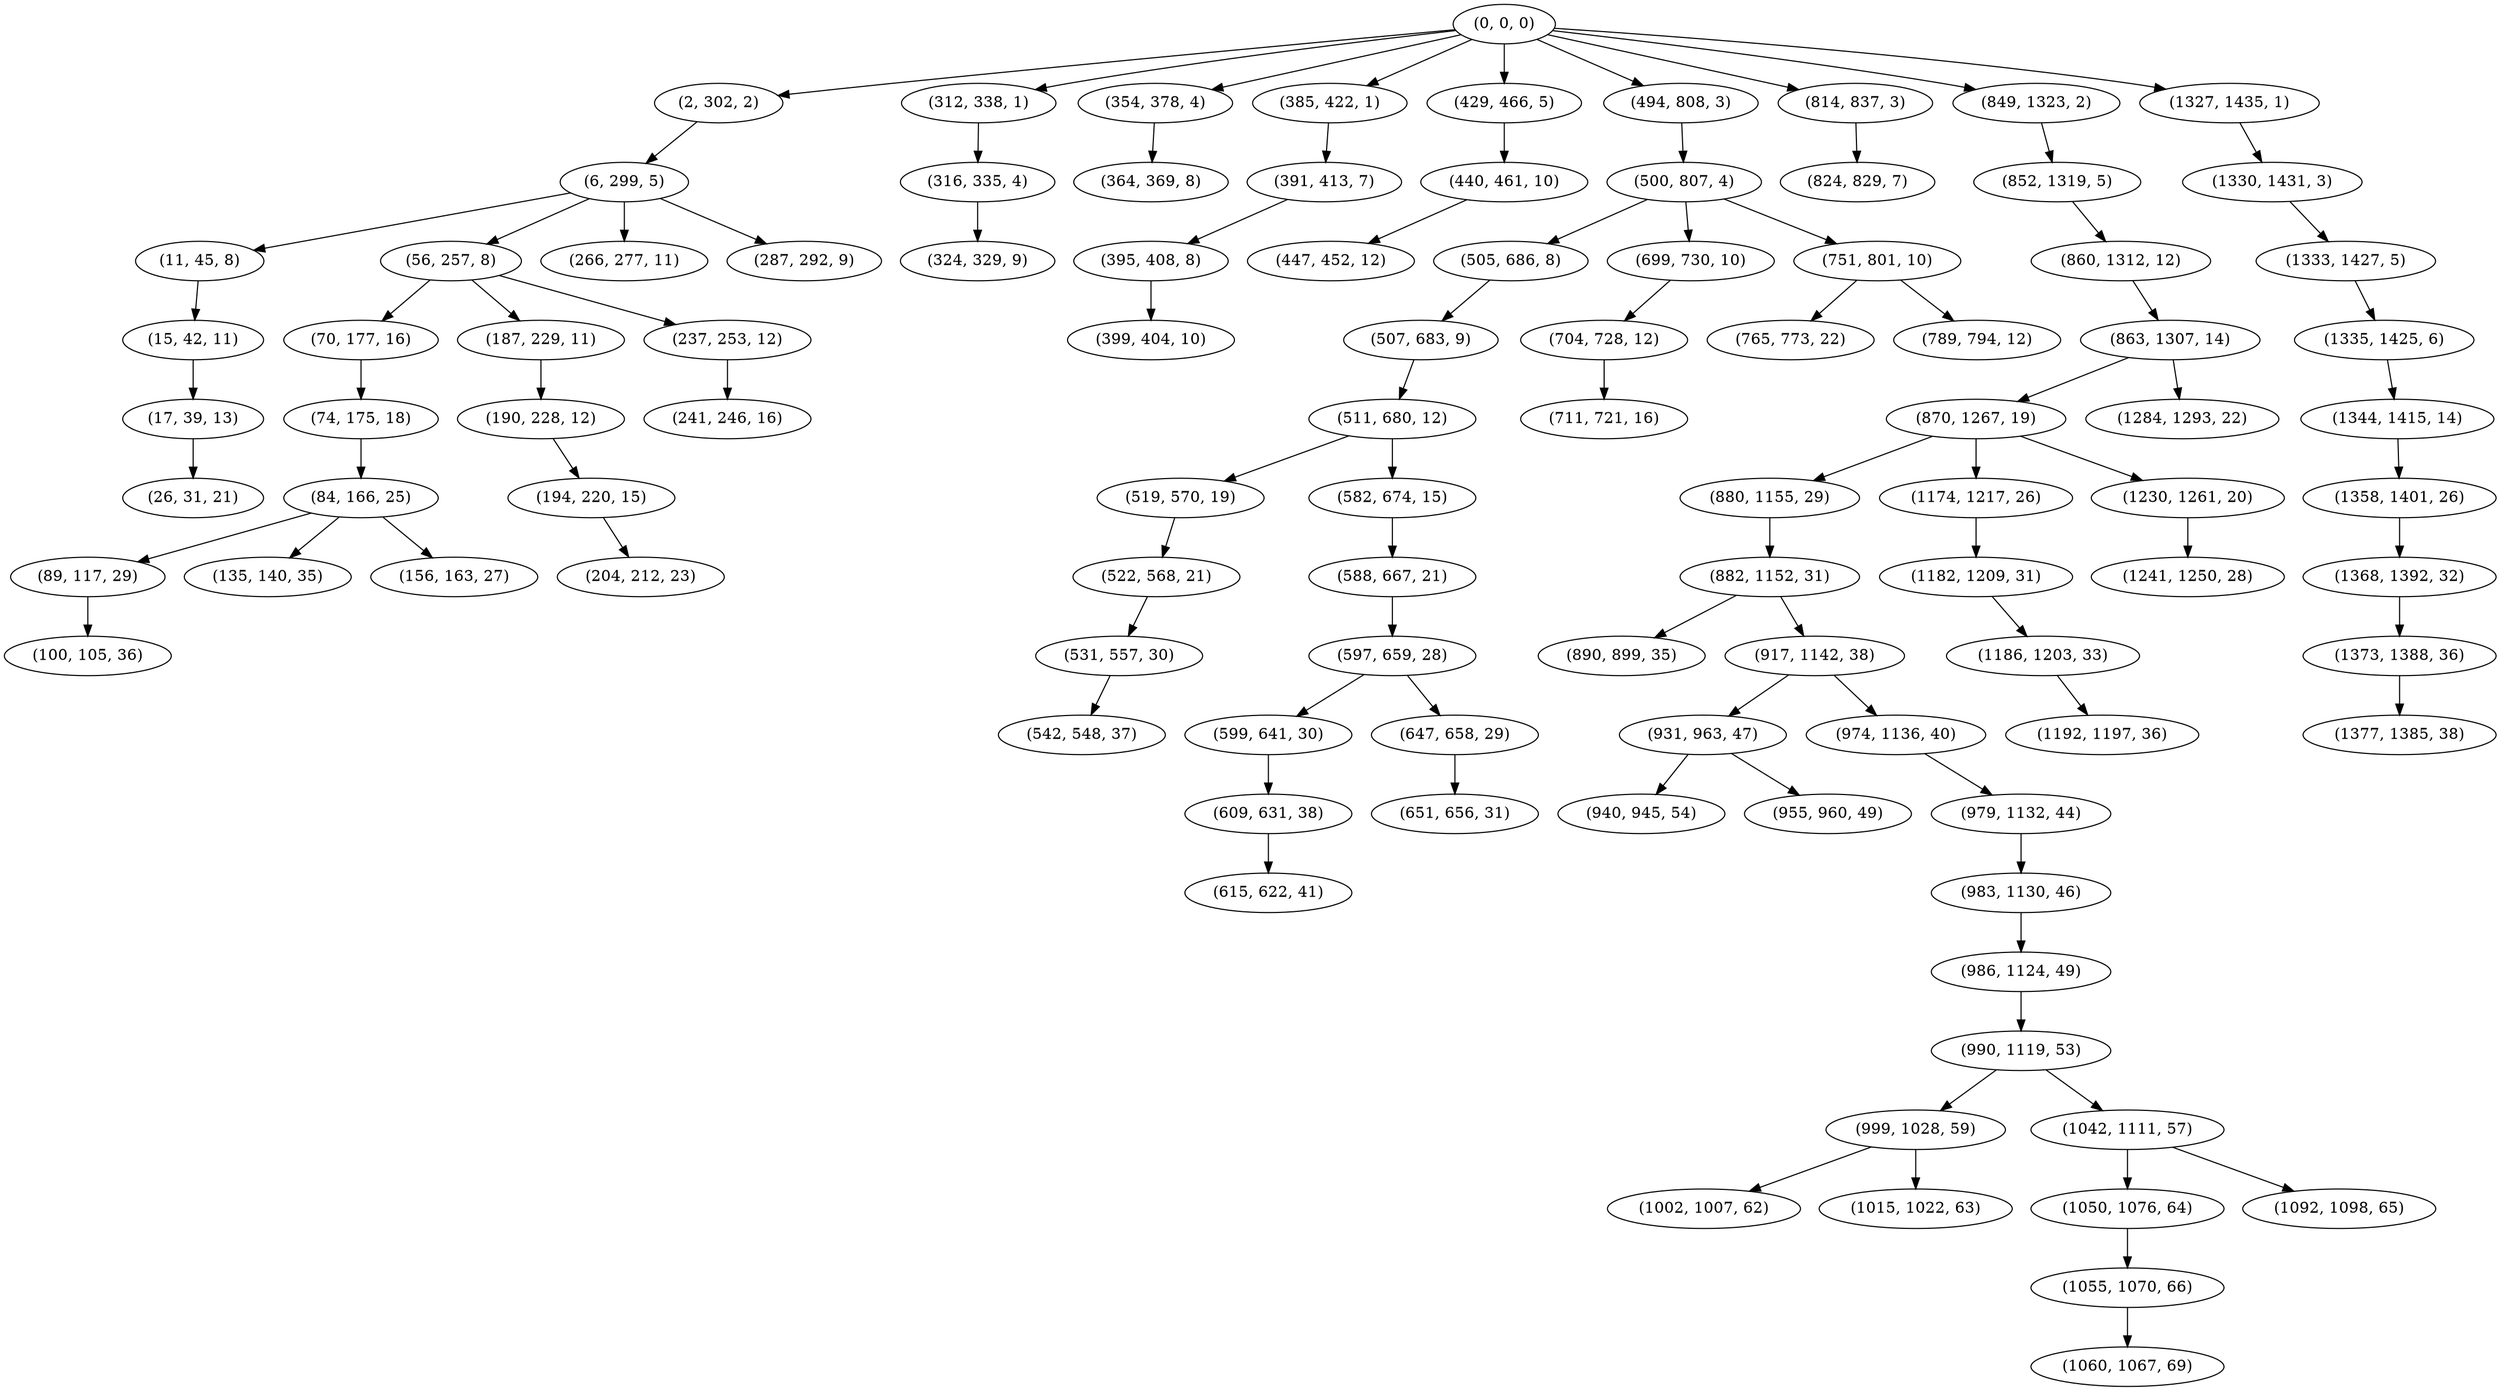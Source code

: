 digraph tree {
    "(0, 0, 0)";
    "(2, 302, 2)";
    "(6, 299, 5)";
    "(11, 45, 8)";
    "(15, 42, 11)";
    "(17, 39, 13)";
    "(26, 31, 21)";
    "(56, 257, 8)";
    "(70, 177, 16)";
    "(74, 175, 18)";
    "(84, 166, 25)";
    "(89, 117, 29)";
    "(100, 105, 36)";
    "(135, 140, 35)";
    "(156, 163, 27)";
    "(187, 229, 11)";
    "(190, 228, 12)";
    "(194, 220, 15)";
    "(204, 212, 23)";
    "(237, 253, 12)";
    "(241, 246, 16)";
    "(266, 277, 11)";
    "(287, 292, 9)";
    "(312, 338, 1)";
    "(316, 335, 4)";
    "(324, 329, 9)";
    "(354, 378, 4)";
    "(364, 369, 8)";
    "(385, 422, 1)";
    "(391, 413, 7)";
    "(395, 408, 8)";
    "(399, 404, 10)";
    "(429, 466, 5)";
    "(440, 461, 10)";
    "(447, 452, 12)";
    "(494, 808, 3)";
    "(500, 807, 4)";
    "(505, 686, 8)";
    "(507, 683, 9)";
    "(511, 680, 12)";
    "(519, 570, 19)";
    "(522, 568, 21)";
    "(531, 557, 30)";
    "(542, 548, 37)";
    "(582, 674, 15)";
    "(588, 667, 21)";
    "(597, 659, 28)";
    "(599, 641, 30)";
    "(609, 631, 38)";
    "(615, 622, 41)";
    "(647, 658, 29)";
    "(651, 656, 31)";
    "(699, 730, 10)";
    "(704, 728, 12)";
    "(711, 721, 16)";
    "(751, 801, 10)";
    "(765, 773, 22)";
    "(789, 794, 12)";
    "(814, 837, 3)";
    "(824, 829, 7)";
    "(849, 1323, 2)";
    "(852, 1319, 5)";
    "(860, 1312, 12)";
    "(863, 1307, 14)";
    "(870, 1267, 19)";
    "(880, 1155, 29)";
    "(882, 1152, 31)";
    "(890, 899, 35)";
    "(917, 1142, 38)";
    "(931, 963, 47)";
    "(940, 945, 54)";
    "(955, 960, 49)";
    "(974, 1136, 40)";
    "(979, 1132, 44)";
    "(983, 1130, 46)";
    "(986, 1124, 49)";
    "(990, 1119, 53)";
    "(999, 1028, 59)";
    "(1002, 1007, 62)";
    "(1015, 1022, 63)";
    "(1042, 1111, 57)";
    "(1050, 1076, 64)";
    "(1055, 1070, 66)";
    "(1060, 1067, 69)";
    "(1092, 1098, 65)";
    "(1174, 1217, 26)";
    "(1182, 1209, 31)";
    "(1186, 1203, 33)";
    "(1192, 1197, 36)";
    "(1230, 1261, 20)";
    "(1241, 1250, 28)";
    "(1284, 1293, 22)";
    "(1327, 1435, 1)";
    "(1330, 1431, 3)";
    "(1333, 1427, 5)";
    "(1335, 1425, 6)";
    "(1344, 1415, 14)";
    "(1358, 1401, 26)";
    "(1368, 1392, 32)";
    "(1373, 1388, 36)";
    "(1377, 1385, 38)";
    "(0, 0, 0)" -> "(2, 302, 2)";
    "(0, 0, 0)" -> "(312, 338, 1)";
    "(0, 0, 0)" -> "(354, 378, 4)";
    "(0, 0, 0)" -> "(385, 422, 1)";
    "(0, 0, 0)" -> "(429, 466, 5)";
    "(0, 0, 0)" -> "(494, 808, 3)";
    "(0, 0, 0)" -> "(814, 837, 3)";
    "(0, 0, 0)" -> "(849, 1323, 2)";
    "(0, 0, 0)" -> "(1327, 1435, 1)";
    "(2, 302, 2)" -> "(6, 299, 5)";
    "(6, 299, 5)" -> "(11, 45, 8)";
    "(6, 299, 5)" -> "(56, 257, 8)";
    "(6, 299, 5)" -> "(266, 277, 11)";
    "(6, 299, 5)" -> "(287, 292, 9)";
    "(11, 45, 8)" -> "(15, 42, 11)";
    "(15, 42, 11)" -> "(17, 39, 13)";
    "(17, 39, 13)" -> "(26, 31, 21)";
    "(56, 257, 8)" -> "(70, 177, 16)";
    "(56, 257, 8)" -> "(187, 229, 11)";
    "(56, 257, 8)" -> "(237, 253, 12)";
    "(70, 177, 16)" -> "(74, 175, 18)";
    "(74, 175, 18)" -> "(84, 166, 25)";
    "(84, 166, 25)" -> "(89, 117, 29)";
    "(84, 166, 25)" -> "(135, 140, 35)";
    "(84, 166, 25)" -> "(156, 163, 27)";
    "(89, 117, 29)" -> "(100, 105, 36)";
    "(187, 229, 11)" -> "(190, 228, 12)";
    "(190, 228, 12)" -> "(194, 220, 15)";
    "(194, 220, 15)" -> "(204, 212, 23)";
    "(237, 253, 12)" -> "(241, 246, 16)";
    "(312, 338, 1)" -> "(316, 335, 4)";
    "(316, 335, 4)" -> "(324, 329, 9)";
    "(354, 378, 4)" -> "(364, 369, 8)";
    "(385, 422, 1)" -> "(391, 413, 7)";
    "(391, 413, 7)" -> "(395, 408, 8)";
    "(395, 408, 8)" -> "(399, 404, 10)";
    "(429, 466, 5)" -> "(440, 461, 10)";
    "(440, 461, 10)" -> "(447, 452, 12)";
    "(494, 808, 3)" -> "(500, 807, 4)";
    "(500, 807, 4)" -> "(505, 686, 8)";
    "(500, 807, 4)" -> "(699, 730, 10)";
    "(500, 807, 4)" -> "(751, 801, 10)";
    "(505, 686, 8)" -> "(507, 683, 9)";
    "(507, 683, 9)" -> "(511, 680, 12)";
    "(511, 680, 12)" -> "(519, 570, 19)";
    "(511, 680, 12)" -> "(582, 674, 15)";
    "(519, 570, 19)" -> "(522, 568, 21)";
    "(522, 568, 21)" -> "(531, 557, 30)";
    "(531, 557, 30)" -> "(542, 548, 37)";
    "(582, 674, 15)" -> "(588, 667, 21)";
    "(588, 667, 21)" -> "(597, 659, 28)";
    "(597, 659, 28)" -> "(599, 641, 30)";
    "(597, 659, 28)" -> "(647, 658, 29)";
    "(599, 641, 30)" -> "(609, 631, 38)";
    "(609, 631, 38)" -> "(615, 622, 41)";
    "(647, 658, 29)" -> "(651, 656, 31)";
    "(699, 730, 10)" -> "(704, 728, 12)";
    "(704, 728, 12)" -> "(711, 721, 16)";
    "(751, 801, 10)" -> "(765, 773, 22)";
    "(751, 801, 10)" -> "(789, 794, 12)";
    "(814, 837, 3)" -> "(824, 829, 7)";
    "(849, 1323, 2)" -> "(852, 1319, 5)";
    "(852, 1319, 5)" -> "(860, 1312, 12)";
    "(860, 1312, 12)" -> "(863, 1307, 14)";
    "(863, 1307, 14)" -> "(870, 1267, 19)";
    "(863, 1307, 14)" -> "(1284, 1293, 22)";
    "(870, 1267, 19)" -> "(880, 1155, 29)";
    "(870, 1267, 19)" -> "(1174, 1217, 26)";
    "(870, 1267, 19)" -> "(1230, 1261, 20)";
    "(880, 1155, 29)" -> "(882, 1152, 31)";
    "(882, 1152, 31)" -> "(890, 899, 35)";
    "(882, 1152, 31)" -> "(917, 1142, 38)";
    "(917, 1142, 38)" -> "(931, 963, 47)";
    "(917, 1142, 38)" -> "(974, 1136, 40)";
    "(931, 963, 47)" -> "(940, 945, 54)";
    "(931, 963, 47)" -> "(955, 960, 49)";
    "(974, 1136, 40)" -> "(979, 1132, 44)";
    "(979, 1132, 44)" -> "(983, 1130, 46)";
    "(983, 1130, 46)" -> "(986, 1124, 49)";
    "(986, 1124, 49)" -> "(990, 1119, 53)";
    "(990, 1119, 53)" -> "(999, 1028, 59)";
    "(990, 1119, 53)" -> "(1042, 1111, 57)";
    "(999, 1028, 59)" -> "(1002, 1007, 62)";
    "(999, 1028, 59)" -> "(1015, 1022, 63)";
    "(1042, 1111, 57)" -> "(1050, 1076, 64)";
    "(1042, 1111, 57)" -> "(1092, 1098, 65)";
    "(1050, 1076, 64)" -> "(1055, 1070, 66)";
    "(1055, 1070, 66)" -> "(1060, 1067, 69)";
    "(1174, 1217, 26)" -> "(1182, 1209, 31)";
    "(1182, 1209, 31)" -> "(1186, 1203, 33)";
    "(1186, 1203, 33)" -> "(1192, 1197, 36)";
    "(1230, 1261, 20)" -> "(1241, 1250, 28)";
    "(1327, 1435, 1)" -> "(1330, 1431, 3)";
    "(1330, 1431, 3)" -> "(1333, 1427, 5)";
    "(1333, 1427, 5)" -> "(1335, 1425, 6)";
    "(1335, 1425, 6)" -> "(1344, 1415, 14)";
    "(1344, 1415, 14)" -> "(1358, 1401, 26)";
    "(1358, 1401, 26)" -> "(1368, 1392, 32)";
    "(1368, 1392, 32)" -> "(1373, 1388, 36)";
    "(1373, 1388, 36)" -> "(1377, 1385, 38)";
}
